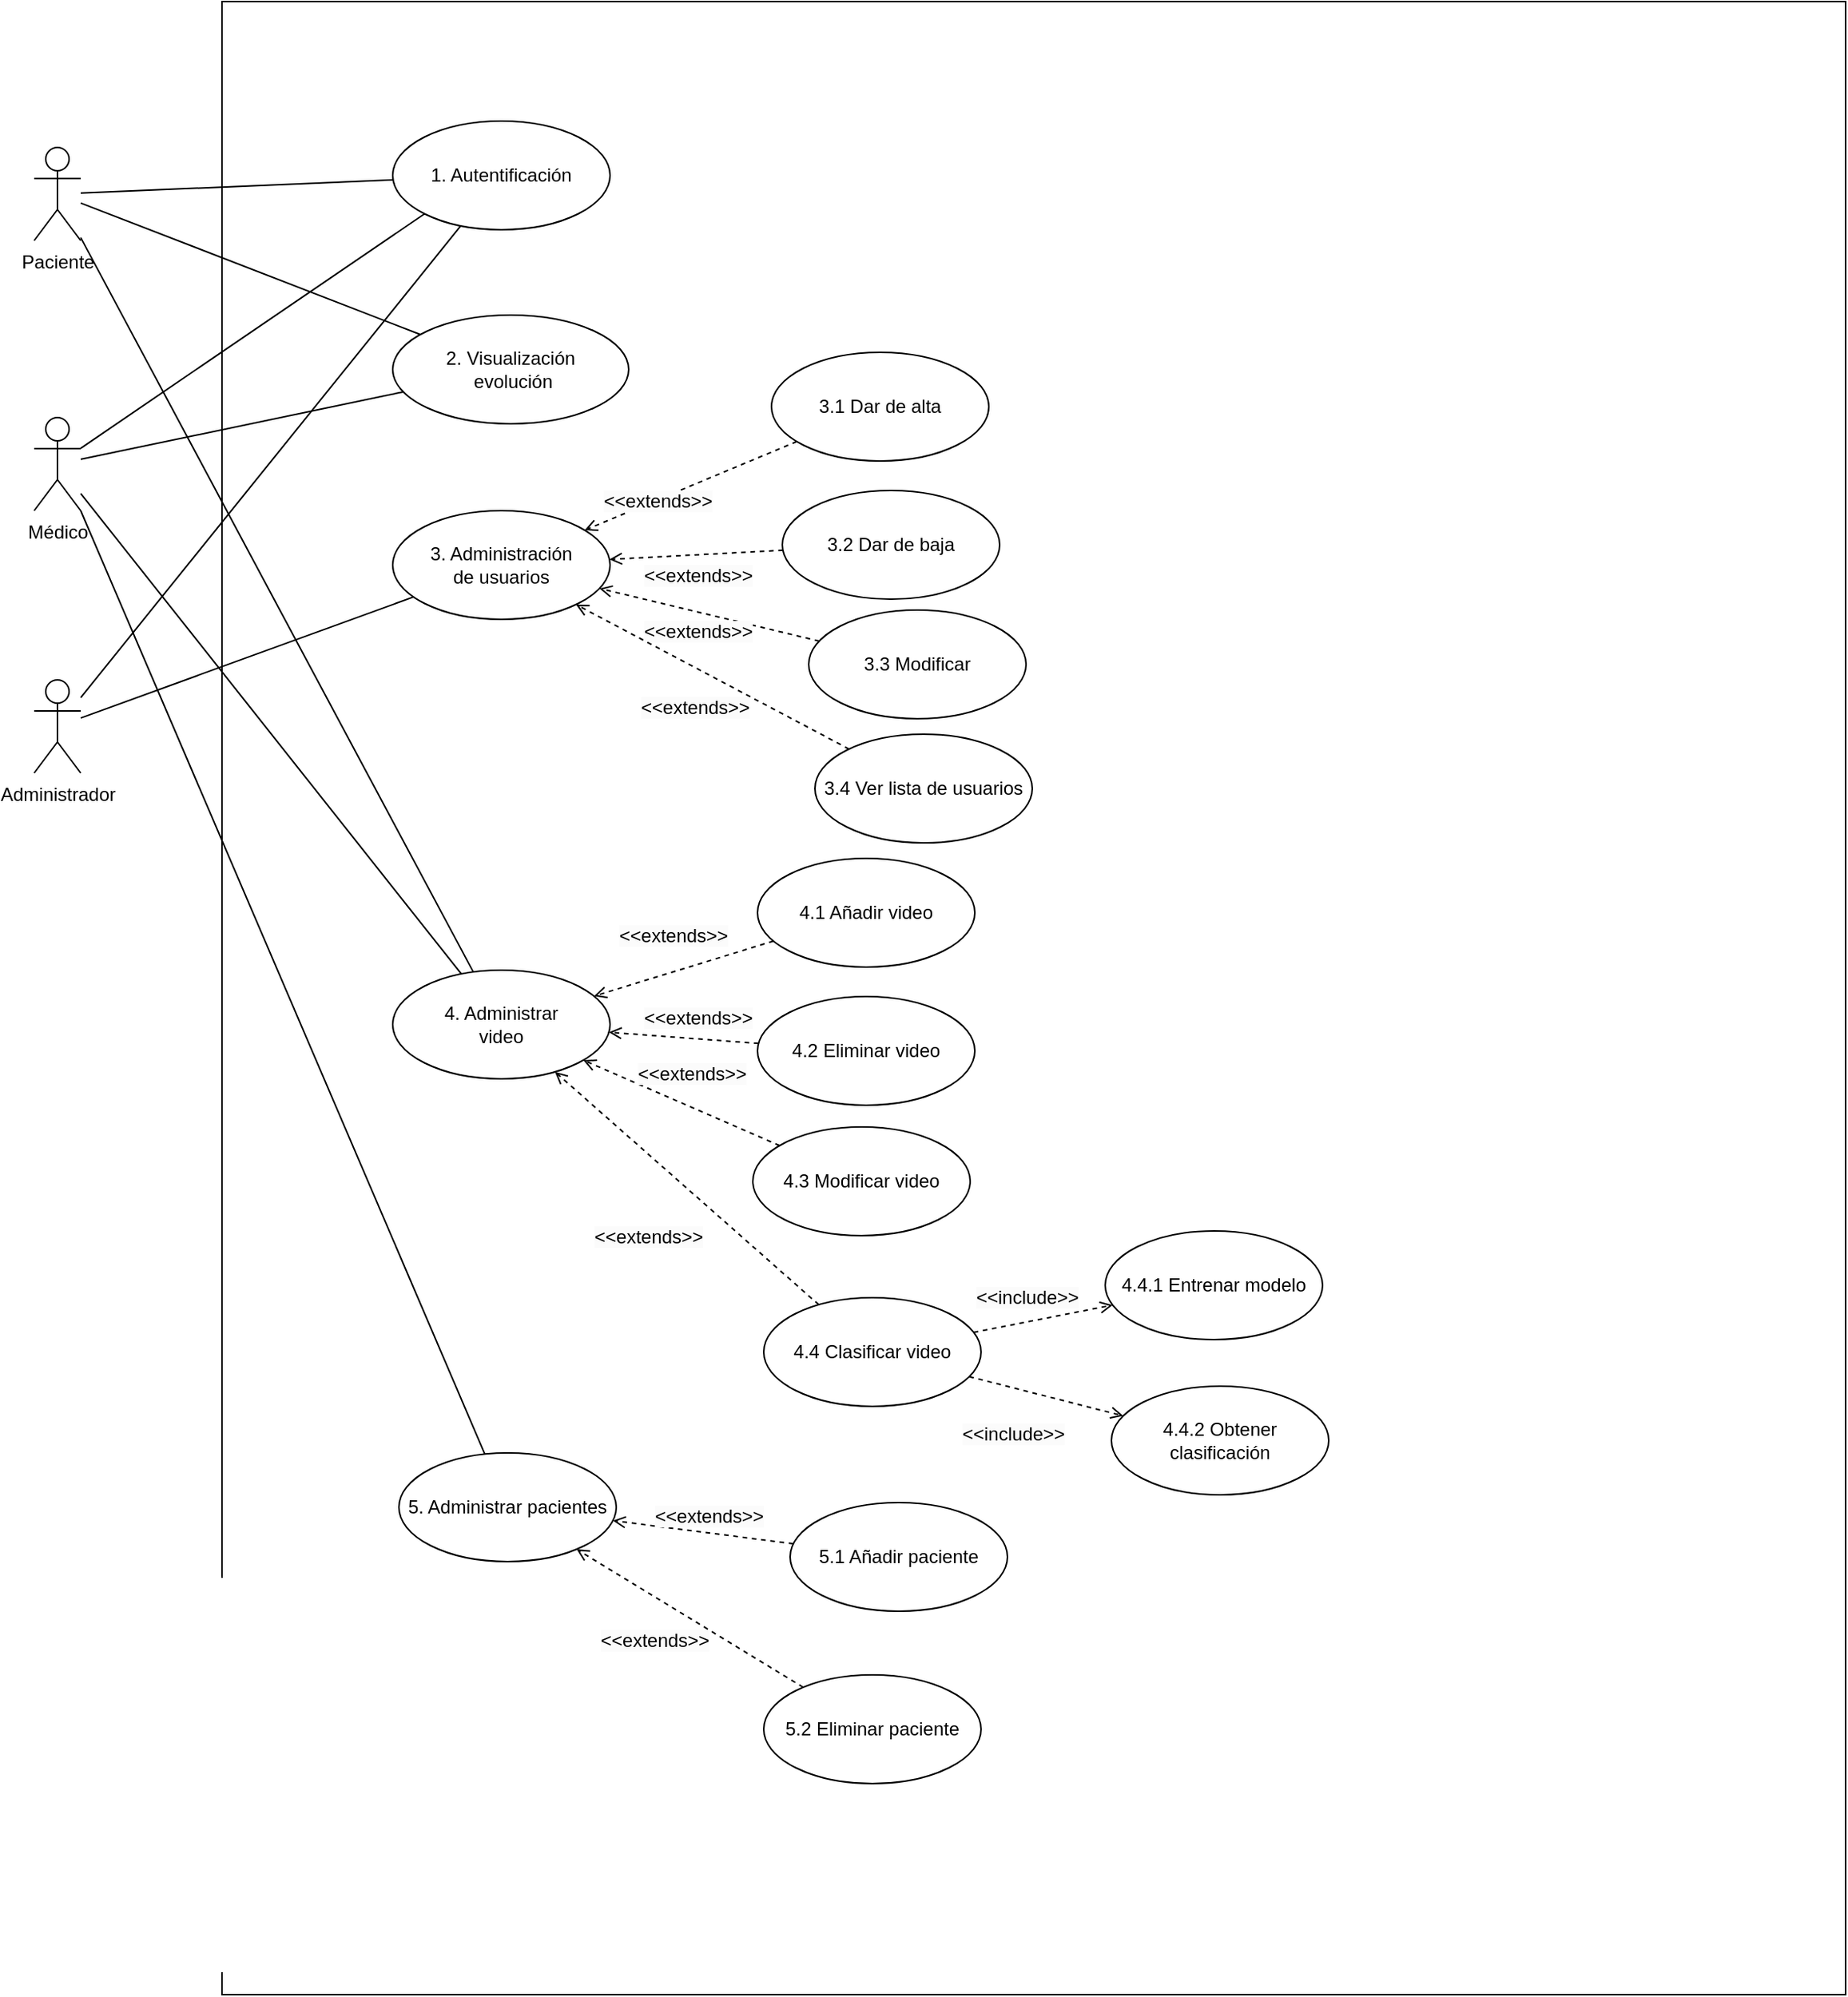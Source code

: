 <mxfile version="22.1.21" type="device" pages="2">
  <diagram name="Página-1" id="3yWqiNdTprwdkEcRoHAZ">
    <mxGraphModel dx="828" dy="1522" grid="0" gridSize="10" guides="1" tooltips="1" connect="1" arrows="1" fold="1" page="1" pageScale="1" pageWidth="827" pageHeight="1169" math="0" shadow="0">
      <root>
        <mxCell id="0" />
        <mxCell id="1" parent="0" />
        <mxCell id="o3dbjzflwRDQtXly97bw-8" value="" style="rounded=0;whiteSpace=wrap;html=1;" parent="1" vertex="1">
          <mxGeometry x="176" y="98" width="1046" height="1284" as="geometry" />
        </mxCell>
        <mxCell id="o3dbjzflwRDQtXly97bw-31" style="rounded=0;orthogonalLoop=1;jettySize=auto;html=1;endArrow=none;endFill=0;" parent="1" source="o3dbjzflwRDQtXly97bw-1" target="o3dbjzflwRDQtXly97bw-22" edge="1">
          <mxGeometry relative="1" as="geometry" />
        </mxCell>
        <mxCell id="o3dbjzflwRDQtXly97bw-44" style="rounded=0;orthogonalLoop=1;jettySize=auto;html=1;endArrow=none;endFill=0;" parent="1" source="o3dbjzflwRDQtXly97bw-1" target="o3dbjzflwRDQtXly97bw-27" edge="1">
          <mxGeometry relative="1" as="geometry" />
        </mxCell>
        <mxCell id="o3dbjzflwRDQtXly97bw-1" value="Paciente" style="shape=umlActor;verticalLabelPosition=bottom;verticalAlign=top;html=1;" parent="1" vertex="1">
          <mxGeometry x="55" y="192" width="30" height="60" as="geometry" />
        </mxCell>
        <mxCell id="o3dbjzflwRDQtXly97bw-19" style="rounded=0;orthogonalLoop=1;jettySize=auto;html=1;endArrow=none;endFill=0;entryX=0;entryY=1;entryDx=0;entryDy=0;" parent="1" source="o3dbjzflwRDQtXly97bw-2" target="o3dbjzflwRDQtXly97bw-12" edge="1">
          <mxGeometry relative="1" as="geometry" />
        </mxCell>
        <mxCell id="o3dbjzflwRDQtXly97bw-29" style="rounded=0;orthogonalLoop=1;jettySize=auto;html=1;endArrow=none;endFill=0;" parent="1" source="o3dbjzflwRDQtXly97bw-2" target="o3dbjzflwRDQtXly97bw-22" edge="1">
          <mxGeometry relative="1" as="geometry" />
        </mxCell>
        <mxCell id="o3dbjzflwRDQtXly97bw-43" style="rounded=0;orthogonalLoop=1;jettySize=auto;html=1;endArrow=none;endFill=0;" parent="1" source="o3dbjzflwRDQtXly97bw-2" target="o3dbjzflwRDQtXly97bw-27" edge="1">
          <mxGeometry relative="1" as="geometry" />
        </mxCell>
        <mxCell id="yI8puZWht6vocxC9g-dl-2" style="rounded=0;orthogonalLoop=1;jettySize=auto;html=1;exitX=1;exitY=1;exitDx=0;exitDy=0;exitPerimeter=0;endArrow=none;endFill=0;" edge="1" parent="1" source="o3dbjzflwRDQtXly97bw-2" target="yI8puZWht6vocxC9g-dl-1">
          <mxGeometry relative="1" as="geometry" />
        </mxCell>
        <mxCell id="o3dbjzflwRDQtXly97bw-2" value="Médico" style="shape=umlActor;verticalLabelPosition=bottom;verticalAlign=top;html=1;" parent="1" vertex="1">
          <mxGeometry x="55" y="366" width="30" height="60" as="geometry" />
        </mxCell>
        <mxCell id="o3dbjzflwRDQtXly97bw-33" style="rounded=0;orthogonalLoop=1;jettySize=auto;html=1;endArrow=none;endFill=0;" parent="1" source="o3dbjzflwRDQtXly97bw-3" target="o3dbjzflwRDQtXly97bw-26" edge="1">
          <mxGeometry relative="1" as="geometry" />
        </mxCell>
        <mxCell id="o3dbjzflwRDQtXly97bw-3" value="Administrador" style="shape=umlActor;verticalLabelPosition=bottom;verticalAlign=top;html=1;" parent="1" vertex="1">
          <mxGeometry x="55" y="535" width="30" height="60" as="geometry" />
        </mxCell>
        <mxCell id="o3dbjzflwRDQtXly97bw-12" value="1. Autentificación" style="ellipse;whiteSpace=wrap;html=1;" parent="1" vertex="1">
          <mxGeometry x="286" y="175" width="140" height="70" as="geometry" />
        </mxCell>
        <mxCell id="o3dbjzflwRDQtXly97bw-17" style="rounded=0;orthogonalLoop=1;jettySize=auto;html=1;endArrow=none;endFill=0;" parent="1" source="o3dbjzflwRDQtXly97bw-3" target="o3dbjzflwRDQtXly97bw-12" edge="1">
          <mxGeometry relative="1" as="geometry" />
        </mxCell>
        <mxCell id="o3dbjzflwRDQtXly97bw-21" style="rounded=0;orthogonalLoop=1;jettySize=auto;html=1;endArrow=none;endFill=0;" parent="1" source="o3dbjzflwRDQtXly97bw-1" target="o3dbjzflwRDQtXly97bw-12" edge="1">
          <mxGeometry relative="1" as="geometry" />
        </mxCell>
        <mxCell id="o3dbjzflwRDQtXly97bw-22" value="2. Visualización&lt;br&gt;&amp;nbsp;evolución" style="ellipse;whiteSpace=wrap;html=1;" parent="1" vertex="1">
          <mxGeometry x="286" y="300" width="152" height="70" as="geometry" />
        </mxCell>
        <mxCell id="o3dbjzflwRDQtXly97bw-26" value="3. Administración&lt;br&gt;de usuarios" style="ellipse;whiteSpace=wrap;html=1;" parent="1" vertex="1">
          <mxGeometry x="286" y="426" width="140" height="70" as="geometry" />
        </mxCell>
        <mxCell id="o3dbjzflwRDQtXly97bw-27" value="4. Administrar &lt;br&gt;video" style="ellipse;whiteSpace=wrap;html=1;" parent="1" vertex="1">
          <mxGeometry x="286" y="722" width="140" height="70" as="geometry" />
        </mxCell>
        <mxCell id="o3dbjzflwRDQtXly97bw-37" style="rounded=0;orthogonalLoop=1;jettySize=auto;html=1;dashed=1;endArrow=open;endFill=0;" parent="1" source="o3dbjzflwRDQtXly97bw-34" target="o3dbjzflwRDQtXly97bw-26" edge="1">
          <mxGeometry relative="1" as="geometry" />
        </mxCell>
        <mxCell id="o3dbjzflwRDQtXly97bw-34" value="3.1 Dar de alta" style="ellipse;whiteSpace=wrap;html=1;" parent="1" vertex="1">
          <mxGeometry x="530" y="324" width="140" height="70" as="geometry" />
        </mxCell>
        <mxCell id="o3dbjzflwRDQtXly97bw-38" style="rounded=0;orthogonalLoop=1;jettySize=auto;html=1;dashed=1;endArrow=open;endFill=0;" parent="1" source="o3dbjzflwRDQtXly97bw-35" target="o3dbjzflwRDQtXly97bw-26" edge="1">
          <mxGeometry relative="1" as="geometry" />
        </mxCell>
        <mxCell id="o3dbjzflwRDQtXly97bw-35" value="3.2 Dar de baja" style="ellipse;whiteSpace=wrap;html=1;" parent="1" vertex="1">
          <mxGeometry x="537" y="413" width="140" height="70" as="geometry" />
        </mxCell>
        <mxCell id="o3dbjzflwRDQtXly97bw-39" style="rounded=0;orthogonalLoop=1;jettySize=auto;html=1;dashed=1;endArrow=open;endFill=0;" parent="1" source="o3dbjzflwRDQtXly97bw-36" target="o3dbjzflwRDQtXly97bw-26" edge="1">
          <mxGeometry relative="1" as="geometry" />
        </mxCell>
        <mxCell id="o3dbjzflwRDQtXly97bw-36" value="3.3 Modificar" style="ellipse;whiteSpace=wrap;html=1;" parent="1" vertex="1">
          <mxGeometry x="554" y="490" width="140" height="70" as="geometry" />
        </mxCell>
        <mxCell id="o3dbjzflwRDQtXly97bw-40" value="&lt;span style=&quot;color: rgb(0, 0, 0); font-family: Helvetica; font-size: 12px; font-style: normal; font-variant-ligatures: normal; font-variant-caps: normal; font-weight: 400; letter-spacing: normal; orphans: 2; text-align: center; text-indent: 0px; text-transform: none; widows: 2; word-spacing: 0px; -webkit-text-stroke-width: 0px; background-color: rgb(251, 251, 251); text-decoration-thickness: initial; text-decoration-style: initial; text-decoration-color: initial; float: none; display: inline !important;&quot;&gt;&amp;lt;&amp;lt;extends&amp;gt;&amp;gt;&lt;/span&gt;" style="text;whiteSpace=wrap;html=1;" parent="1" vertex="1">
          <mxGeometry x="420" y="406" width="98" height="36" as="geometry" />
        </mxCell>
        <mxCell id="o3dbjzflwRDQtXly97bw-41" value="&lt;span style=&quot;color: rgb(0, 0, 0); font-family: Helvetica; font-size: 12px; font-style: normal; font-variant-ligatures: normal; font-variant-caps: normal; font-weight: 400; letter-spacing: normal; orphans: 2; text-align: center; text-indent: 0px; text-transform: none; widows: 2; word-spacing: 0px; -webkit-text-stroke-width: 0px; background-color: rgb(251, 251, 251); text-decoration-thickness: initial; text-decoration-style: initial; text-decoration-color: initial; float: none; display: inline !important;&quot;&gt;&amp;lt;&amp;lt;extends&amp;gt;&amp;gt;&lt;/span&gt;" style="text;whiteSpace=wrap;html=1;" parent="1" vertex="1">
          <mxGeometry x="446" y="454" width="98" height="36" as="geometry" />
        </mxCell>
        <mxCell id="o3dbjzflwRDQtXly97bw-42" value="&lt;span style=&quot;color: rgb(0, 0, 0); font-family: Helvetica; font-size: 12px; font-style: normal; font-variant-ligatures: normal; font-variant-caps: normal; font-weight: 400; letter-spacing: normal; orphans: 2; text-align: center; text-indent: 0px; text-transform: none; widows: 2; word-spacing: 0px; -webkit-text-stroke-width: 0px; background-color: rgb(251, 251, 251); text-decoration-thickness: initial; text-decoration-style: initial; text-decoration-color: initial; float: none; display: inline !important;&quot;&gt;&amp;lt;&amp;lt;extends&amp;gt;&amp;gt;&lt;/span&gt;" style="text;whiteSpace=wrap;html=1;" parent="1" vertex="1">
          <mxGeometry x="446" y="490" width="98" height="36" as="geometry" />
        </mxCell>
        <mxCell id="o3dbjzflwRDQtXly97bw-49" style="rounded=0;orthogonalLoop=1;jettySize=auto;html=1;dashed=1;endArrow=open;endFill=0;" parent="1" source="o3dbjzflwRDQtXly97bw-45" target="o3dbjzflwRDQtXly97bw-27" edge="1">
          <mxGeometry relative="1" as="geometry" />
        </mxCell>
        <mxCell id="o3dbjzflwRDQtXly97bw-45" value="4.1 Añadir video" style="ellipse;whiteSpace=wrap;html=1;" parent="1" vertex="1">
          <mxGeometry x="521" y="650" width="140" height="70" as="geometry" />
        </mxCell>
        <mxCell id="o3dbjzflwRDQtXly97bw-50" style="rounded=0;orthogonalLoop=1;jettySize=auto;html=1;dashed=1;endArrow=open;endFill=0;" parent="1" source="o3dbjzflwRDQtXly97bw-46" target="o3dbjzflwRDQtXly97bw-27" edge="1">
          <mxGeometry relative="1" as="geometry" />
        </mxCell>
        <mxCell id="o3dbjzflwRDQtXly97bw-46" value="4.2 Eliminar video" style="ellipse;whiteSpace=wrap;html=1;" parent="1" vertex="1">
          <mxGeometry x="521" y="739" width="140" height="70" as="geometry" />
        </mxCell>
        <mxCell id="o3dbjzflwRDQtXly97bw-51" style="rounded=0;orthogonalLoop=1;jettySize=auto;html=1;dashed=1;endArrow=open;endFill=0;" parent="1" source="o3dbjzflwRDQtXly97bw-47" target="o3dbjzflwRDQtXly97bw-27" edge="1">
          <mxGeometry relative="1" as="geometry" />
        </mxCell>
        <mxCell id="o3dbjzflwRDQtXly97bw-47" value="4.3 Modificar video" style="ellipse;whiteSpace=wrap;html=1;" parent="1" vertex="1">
          <mxGeometry x="518" y="823" width="140" height="70" as="geometry" />
        </mxCell>
        <mxCell id="o3dbjzflwRDQtXly97bw-52" style="rounded=0;orthogonalLoop=1;jettySize=auto;html=1;dashed=1;endArrow=open;endFill=0;" parent="1" source="o3dbjzflwRDQtXly97bw-48" target="o3dbjzflwRDQtXly97bw-27" edge="1">
          <mxGeometry relative="1" as="geometry" />
        </mxCell>
        <mxCell id="o3dbjzflwRDQtXly97bw-62" style="rounded=0;orthogonalLoop=1;jettySize=auto;html=1;dashed=1;endArrow=open;endFill=0;" parent="1" source="o3dbjzflwRDQtXly97bw-48" target="o3dbjzflwRDQtXly97bw-57" edge="1">
          <mxGeometry relative="1" as="geometry" />
        </mxCell>
        <mxCell id="o3dbjzflwRDQtXly97bw-63" style="rounded=0;orthogonalLoop=1;jettySize=auto;html=1;dashed=1;endArrow=open;endFill=0;" parent="1" source="o3dbjzflwRDQtXly97bw-48" target="o3dbjzflwRDQtXly97bw-61" edge="1">
          <mxGeometry relative="1" as="geometry" />
        </mxCell>
        <mxCell id="o3dbjzflwRDQtXly97bw-48" value="4.4 Clasificar video" style="ellipse;whiteSpace=wrap;html=1;" parent="1" vertex="1">
          <mxGeometry x="525" y="933" width="140" height="70" as="geometry" />
        </mxCell>
        <mxCell id="o3dbjzflwRDQtXly97bw-53" value="&lt;span style=&quot;color: rgb(0, 0, 0); font-family: Helvetica; font-size: 12px; font-style: normal; font-variant-ligatures: normal; font-variant-caps: normal; font-weight: 400; letter-spacing: normal; orphans: 2; text-align: center; text-indent: 0px; text-transform: none; widows: 2; word-spacing: 0px; -webkit-text-stroke-width: 0px; background-color: rgb(251, 251, 251); text-decoration-thickness: initial; text-decoration-style: initial; text-decoration-color: initial; float: none; display: inline !important;&quot;&gt;&amp;lt;&amp;lt;extends&amp;gt;&amp;gt;&lt;/span&gt;" style="text;whiteSpace=wrap;html=1;" parent="1" vertex="1">
          <mxGeometry x="430" y="686" width="98" height="36" as="geometry" />
        </mxCell>
        <mxCell id="o3dbjzflwRDQtXly97bw-54" value="&lt;span style=&quot;color: rgb(0, 0, 0); font-family: Helvetica; font-size: 12px; font-style: normal; font-variant-ligatures: normal; font-variant-caps: normal; font-weight: 400; letter-spacing: normal; orphans: 2; text-align: center; text-indent: 0px; text-transform: none; widows: 2; word-spacing: 0px; -webkit-text-stroke-width: 0px; background-color: rgb(251, 251, 251); text-decoration-thickness: initial; text-decoration-style: initial; text-decoration-color: initial; float: none; display: inline !important;&quot;&gt;&amp;lt;&amp;lt;extends&amp;gt;&amp;gt;&lt;/span&gt;" style="text;whiteSpace=wrap;html=1;" parent="1" vertex="1">
          <mxGeometry x="446" y="739" width="98" height="36" as="geometry" />
        </mxCell>
        <mxCell id="o3dbjzflwRDQtXly97bw-55" value="&lt;span style=&quot;color: rgb(0, 0, 0); font-family: Helvetica; font-size: 12px; font-style: normal; font-variant-ligatures: normal; font-variant-caps: normal; font-weight: 400; letter-spacing: normal; orphans: 2; text-align: center; text-indent: 0px; text-transform: none; widows: 2; word-spacing: 0px; -webkit-text-stroke-width: 0px; background-color: rgb(251, 251, 251); text-decoration-thickness: initial; text-decoration-style: initial; text-decoration-color: initial; float: none; display: inline !important;&quot;&gt;&amp;lt;&amp;lt;extends&amp;gt;&amp;gt;&lt;/span&gt;" style="text;whiteSpace=wrap;html=1;" parent="1" vertex="1">
          <mxGeometry x="442" y="775" width="98" height="36" as="geometry" />
        </mxCell>
        <mxCell id="o3dbjzflwRDQtXly97bw-56" value="&lt;span style=&quot;color: rgb(0, 0, 0); font-family: Helvetica; font-size: 12px; font-style: normal; font-variant-ligatures: normal; font-variant-caps: normal; font-weight: 400; letter-spacing: normal; orphans: 2; text-align: center; text-indent: 0px; text-transform: none; widows: 2; word-spacing: 0px; -webkit-text-stroke-width: 0px; background-color: rgb(251, 251, 251); text-decoration-thickness: initial; text-decoration-style: initial; text-decoration-color: initial; float: none; display: inline !important;&quot;&gt;&amp;lt;&amp;lt;extends&amp;gt;&amp;gt;&lt;/span&gt;" style="text;whiteSpace=wrap;html=1;" parent="1" vertex="1">
          <mxGeometry x="414" y="880" width="98" height="36" as="geometry" />
        </mxCell>
        <mxCell id="o3dbjzflwRDQtXly97bw-57" value="4.4.1 Entrenar modelo" style="ellipse;whiteSpace=wrap;html=1;" parent="1" vertex="1">
          <mxGeometry x="745" y="890" width="140" height="70" as="geometry" />
        </mxCell>
        <mxCell id="o3dbjzflwRDQtXly97bw-58" value="3.4 Ver lista de usuarios" style="ellipse;whiteSpace=wrap;html=1;" parent="1" vertex="1">
          <mxGeometry x="558" y="570" width="140" height="70" as="geometry" />
        </mxCell>
        <mxCell id="o3dbjzflwRDQtXly97bw-59" value="&lt;span style=&quot;color: rgb(0, 0, 0); font-family: Helvetica; font-size: 12px; font-style: normal; font-variant-ligatures: normal; font-variant-caps: normal; font-weight: 400; letter-spacing: normal; orphans: 2; text-align: center; text-indent: 0px; text-transform: none; widows: 2; word-spacing: 0px; -webkit-text-stroke-width: 0px; background-color: rgb(251, 251, 251); text-decoration-thickness: initial; text-decoration-style: initial; text-decoration-color: initial; float: none; display: inline !important;&quot;&gt;&amp;lt;&amp;lt;extends&amp;gt;&amp;gt;&lt;/span&gt;" style="text;whiteSpace=wrap;html=1;" parent="1" vertex="1">
          <mxGeometry x="444" y="539" width="98" height="36" as="geometry" />
        </mxCell>
        <mxCell id="o3dbjzflwRDQtXly97bw-60" style="rounded=0;orthogonalLoop=1;jettySize=auto;html=1;dashed=1;endArrow=open;endFill=0;" parent="1" source="o3dbjzflwRDQtXly97bw-58" target="o3dbjzflwRDQtXly97bw-26" edge="1">
          <mxGeometry relative="1" as="geometry">
            <mxPoint x="541" y="713" as="sourcePoint" />
            <mxPoint x="426" y="749" as="targetPoint" />
          </mxGeometry>
        </mxCell>
        <mxCell id="o3dbjzflwRDQtXly97bw-61" value="4.4.2 Obtener clasificación" style="ellipse;whiteSpace=wrap;html=1;" parent="1" vertex="1">
          <mxGeometry x="749" y="990" width="140" height="70" as="geometry" />
        </mxCell>
        <mxCell id="o3dbjzflwRDQtXly97bw-64" value="&lt;span style=&quot;color: rgb(0, 0, 0); font-family: Helvetica; font-size: 12px; font-style: normal; font-variant-ligatures: normal; font-variant-caps: normal; font-weight: 400; letter-spacing: normal; orphans: 2; text-align: center; text-indent: 0px; text-transform: none; widows: 2; word-spacing: 0px; -webkit-text-stroke-width: 0px; background-color: rgb(251, 251, 251); text-decoration-thickness: initial; text-decoration-style: initial; text-decoration-color: initial; float: none; display: inline !important;&quot;&gt;&amp;lt;&amp;lt;include&amp;gt;&amp;gt;&lt;/span&gt;" style="text;whiteSpace=wrap;html=1;" parent="1" vertex="1">
          <mxGeometry x="660" y="919" width="17" height="8" as="geometry" />
        </mxCell>
        <mxCell id="o3dbjzflwRDQtXly97bw-65" value="&lt;span style=&quot;color: rgb(0, 0, 0); font-family: Helvetica; font-size: 12px; font-style: normal; font-variant-ligatures: normal; font-variant-caps: normal; font-weight: 400; letter-spacing: normal; orphans: 2; text-align: center; text-indent: 0px; text-transform: none; widows: 2; word-spacing: 0px; -webkit-text-stroke-width: 0px; background-color: rgb(251, 251, 251); text-decoration-thickness: initial; text-decoration-style: initial; text-decoration-color: initial; float: none; display: inline !important;&quot;&gt;&amp;lt;&amp;lt;include&amp;gt;&amp;gt;&lt;/span&gt;" style="text;whiteSpace=wrap;html=1;" parent="1" vertex="1">
          <mxGeometry x="651" y="1007" width="94" height="36" as="geometry" />
        </mxCell>
        <mxCell id="yI8puZWht6vocxC9g-dl-1" value="5. Administrar pacientes" style="ellipse;whiteSpace=wrap;html=1;" vertex="1" parent="1">
          <mxGeometry x="290" y="1033" width="140" height="70" as="geometry" />
        </mxCell>
        <mxCell id="yI8puZWht6vocxC9g-dl-6" value="5.1 Añadir paciente" style="ellipse;whiteSpace=wrap;html=1;" vertex="1" parent="1">
          <mxGeometry x="542" y="1065" width="140" height="70" as="geometry" />
        </mxCell>
        <mxCell id="yI8puZWht6vocxC9g-dl-9" style="rounded=0;orthogonalLoop=1;jettySize=auto;html=1;dashed=1;endArrow=open;endFill=0;" edge="1" parent="1" source="yI8puZWht6vocxC9g-dl-6" target="yI8puZWht6vocxC9g-dl-1">
          <mxGeometry relative="1" as="geometry">
            <mxPoint x="554" y="1007" as="sourcePoint" />
            <mxPoint x="418" y="1065" as="targetPoint" />
          </mxGeometry>
        </mxCell>
        <mxCell id="yI8puZWht6vocxC9g-dl-10" value="&lt;span style=&quot;color: rgb(0, 0, 0); font-family: Helvetica; font-size: 12px; font-style: normal; font-variant-ligatures: normal; font-variant-caps: normal; font-weight: 400; letter-spacing: normal; orphans: 2; text-align: center; text-indent: 0px; text-transform: none; widows: 2; word-spacing: 0px; -webkit-text-stroke-width: 0px; background-color: rgb(251, 251, 251); text-decoration-thickness: initial; text-decoration-style: initial; text-decoration-color: initial; float: none; display: inline !important;&quot;&gt;&amp;lt;&amp;lt;extends&amp;gt;&amp;gt;&lt;/span&gt;" style="text;whiteSpace=wrap;html=1;" vertex="1" parent="1">
          <mxGeometry x="453" y="1060" width="98" height="36" as="geometry" />
        </mxCell>
        <mxCell id="yI8puZWht6vocxC9g-dl-11" value="5.2 Eliminar paciente" style="ellipse;whiteSpace=wrap;html=1;" vertex="1" parent="1">
          <mxGeometry x="525" y="1176" width="140" height="70" as="geometry" />
        </mxCell>
        <mxCell id="yI8puZWht6vocxC9g-dl-12" style="rounded=0;orthogonalLoop=1;jettySize=auto;html=1;dashed=1;endArrow=open;endFill=0;" edge="1" parent="1" source="yI8puZWht6vocxC9g-dl-11" target="yI8puZWht6vocxC9g-dl-1">
          <mxGeometry relative="1" as="geometry">
            <mxPoint x="478" y="1188" as="sourcePoint" />
            <mxPoint x="362" y="1173" as="targetPoint" />
          </mxGeometry>
        </mxCell>
        <mxCell id="yI8puZWht6vocxC9g-dl-13" value="&lt;span style=&quot;color: rgb(0, 0, 0); font-family: Helvetica; font-size: 12px; font-style: normal; font-variant-ligatures: normal; font-variant-caps: normal; font-weight: 400; letter-spacing: normal; orphans: 2; text-align: center; text-indent: 0px; text-transform: none; widows: 2; word-spacing: 0px; -webkit-text-stroke-width: 0px; background-color: rgb(251, 251, 251); text-decoration-thickness: initial; text-decoration-style: initial; text-decoration-color: initial; float: none; display: inline !important;&quot;&gt;&amp;lt;&amp;lt;extends&amp;gt;&amp;gt;&lt;/span&gt;" style="text;whiteSpace=wrap;html=1;" vertex="1" parent="1">
          <mxGeometry x="418" y="1140" width="98" height="36" as="geometry" />
        </mxCell>
      </root>
    </mxGraphModel>
  </diagram>
  <diagram id="3czeJJjxs-LT-41OWTOP" name="Página-2">
    <mxGraphModel dx="1418" dy="1087" grid="0" gridSize="10" guides="1" tooltips="1" connect="1" arrows="1" fold="1" page="1" pageScale="1" pageWidth="827" pageHeight="1169" math="0" shadow="0">
      <root>
        <mxCell id="0" />
        <mxCell id="1" parent="0" />
        <mxCell id="8sUpZ6WILOaMBzxtZopR-1" value="Video" style="whiteSpace=wrap;html=1;align=center;" parent="1" vertex="1">
          <mxGeometry x="154" y="349" width="100" height="40" as="geometry" />
        </mxCell>
        <mxCell id="8sUpZ6WILOaMBzxtZopR-2" value="Médico" style="whiteSpace=wrap;html=1;align=center;" parent="1" vertex="1">
          <mxGeometry x="592" y="79" width="100" height="40" as="geometry" />
        </mxCell>
        <mxCell id="8sUpZ6WILOaMBzxtZopR-21" style="edgeStyle=none;shape=connector;rounded=0;orthogonalLoop=1;jettySize=auto;html=1;entryX=1;entryY=0.5;entryDx=0;entryDy=0;labelBackgroundColor=default;strokeColor=default;align=center;verticalAlign=middle;fontFamily=Helvetica;fontSize=11;fontColor=default;endArrow=none;endFill=0;" parent="1" source="8sUpZ6WILOaMBzxtZopR-3" target="8sUpZ6WILOaMBzxtZopR-6" edge="1">
          <mxGeometry relative="1" as="geometry" />
        </mxCell>
        <mxCell id="8sUpZ6WILOaMBzxtZopR-23" style="edgeStyle=none;shape=connector;rounded=0;orthogonalLoop=1;jettySize=auto;html=1;labelBackgroundColor=default;strokeColor=default;align=center;verticalAlign=middle;fontFamily=Helvetica;fontSize=11;fontColor=default;endArrow=none;endFill=0;" parent="1" source="8sUpZ6WILOaMBzxtZopR-3" target="8sUpZ6WILOaMBzxtZopR-7" edge="1">
          <mxGeometry relative="1" as="geometry" />
        </mxCell>
        <mxCell id="8sUpZ6WILOaMBzxtZopR-3" value="Paciente" style="whiteSpace=wrap;html=1;align=center;" parent="1" vertex="1">
          <mxGeometry x="592" y="349" width="100" height="40" as="geometry" />
        </mxCell>
        <mxCell id="8sUpZ6WILOaMBzxtZopR-22" style="edgeStyle=none;shape=connector;rounded=0;orthogonalLoop=1;jettySize=auto;html=1;entryX=1;entryY=0.5;entryDx=0;entryDy=0;labelBackgroundColor=default;strokeColor=default;align=center;verticalAlign=middle;fontFamily=Helvetica;fontSize=11;fontColor=default;endArrow=none;endFill=0;" parent="1" source="8sUpZ6WILOaMBzxtZopR-6" target="8sUpZ6WILOaMBzxtZopR-1" edge="1">
          <mxGeometry relative="1" as="geometry" />
        </mxCell>
        <mxCell id="8sUpZ6WILOaMBzxtZopR-6" value="Pertenece" style="shape=rhombus;perimeter=rhombusPerimeter;whiteSpace=wrap;html=1;align=center;" parent="1" vertex="1">
          <mxGeometry x="361" y="342" width="120" height="60" as="geometry" />
        </mxCell>
        <mxCell id="8sUpZ6WILOaMBzxtZopR-24" style="edgeStyle=none;shape=connector;rounded=0;orthogonalLoop=1;jettySize=auto;html=1;labelBackgroundColor=default;strokeColor=default;align=center;verticalAlign=middle;fontFamily=Helvetica;fontSize=11;fontColor=default;endArrow=none;endFill=0;" parent="1" source="8sUpZ6WILOaMBzxtZopR-7" target="8sUpZ6WILOaMBzxtZopR-2" edge="1">
          <mxGeometry relative="1" as="geometry" />
        </mxCell>
        <mxCell id="8sUpZ6WILOaMBzxtZopR-7" value="Monitoriza" style="shape=rhombus;perimeter=rhombusPerimeter;whiteSpace=wrap;html=1;align=center;" parent="1" vertex="1">
          <mxGeometry x="582" y="208" width="120" height="60" as="geometry" />
        </mxCell>
        <mxCell id="8sUpZ6WILOaMBzxtZopR-43" style="edgeStyle=none;shape=connector;rounded=0;orthogonalLoop=1;jettySize=auto;html=1;labelBackgroundColor=default;strokeColor=default;align=center;verticalAlign=middle;fontFamily=Helvetica;fontSize=11;fontColor=default;endArrow=none;endFill=0;" parent="1" source="8sUpZ6WILOaMBzxtZopR-8" target="8sUpZ6WILOaMBzxtZopR-1" edge="1">
          <mxGeometry relative="1" as="geometry" />
        </mxCell>
        <mxCell id="8sUpZ6WILOaMBzxtZopR-8" value="Id" style="ellipse;whiteSpace=wrap;html=1;align=center;fontStyle=4;" parent="1" vertex="1">
          <mxGeometry x="69" y="442" width="100" height="40" as="geometry" />
        </mxCell>
        <mxCell id="8sUpZ6WILOaMBzxtZopR-29" style="edgeStyle=none;shape=connector;rounded=0;orthogonalLoop=1;jettySize=auto;html=1;labelBackgroundColor=default;strokeColor=default;align=center;verticalAlign=middle;fontFamily=Helvetica;fontSize=11;fontColor=default;endArrow=none;endFill=0;" parent="1" source="8sUpZ6WILOaMBzxtZopR-9" target="8sUpZ6WILOaMBzxtZopR-3" edge="1">
          <mxGeometry relative="1" as="geometry" />
        </mxCell>
        <mxCell id="8sUpZ6WILOaMBzxtZopR-9" value="Id" style="ellipse;whiteSpace=wrap;html=1;align=center;fontStyle=4;" parent="1" vertex="1">
          <mxGeometry x="536" y="472" width="100" height="40" as="geometry" />
        </mxCell>
        <mxCell id="8sUpZ6WILOaMBzxtZopR-11" style="rounded=0;orthogonalLoop=1;jettySize=auto;html=1;endArrow=none;endFill=0;" parent="1" source="8sUpZ6WILOaMBzxtZopR-10" target="8sUpZ6WILOaMBzxtZopR-2" edge="1">
          <mxGeometry relative="1" as="geometry" />
        </mxCell>
        <mxCell id="8sUpZ6WILOaMBzxtZopR-10" value="Id" style="ellipse;whiteSpace=wrap;html=1;align=center;fontStyle=4;" parent="1" vertex="1">
          <mxGeometry x="420" y="47" width="100" height="40" as="geometry" />
        </mxCell>
        <mxCell id="8sUpZ6WILOaMBzxtZopR-18" style="edgeStyle=none;shape=connector;rounded=0;orthogonalLoop=1;jettySize=auto;html=1;labelBackgroundColor=default;strokeColor=default;align=center;verticalAlign=middle;fontFamily=Helvetica;fontSize=11;fontColor=default;endArrow=none;endFill=0;" parent="1" source="8sUpZ6WILOaMBzxtZopR-14" target="8sUpZ6WILOaMBzxtZopR-2" edge="1">
          <mxGeometry relative="1" as="geometry" />
        </mxCell>
        <mxCell id="8sUpZ6WILOaMBzxtZopR-14" value="Nombre" style="ellipse;whiteSpace=wrap;html=1;align=center;fontFamily=Helvetica;fontSize=11;fontColor=default;" parent="1" vertex="1">
          <mxGeometry x="562" y="7" width="100" height="40" as="geometry" />
        </mxCell>
        <mxCell id="8sUpZ6WILOaMBzxtZopR-19" style="edgeStyle=none;shape=connector;rounded=0;orthogonalLoop=1;jettySize=auto;html=1;labelBackgroundColor=default;strokeColor=default;align=center;verticalAlign=middle;fontFamily=Helvetica;fontSize=11;fontColor=default;endArrow=none;endFill=0;" parent="1" source="8sUpZ6WILOaMBzxtZopR-15" target="8sUpZ6WILOaMBzxtZopR-2" edge="1">
          <mxGeometry relative="1" as="geometry" />
        </mxCell>
        <mxCell id="8sUpZ6WILOaMBzxtZopR-15" value="Apellido1" style="ellipse;whiteSpace=wrap;html=1;align=center;fontFamily=Helvetica;fontSize=11;fontColor=default;" parent="1" vertex="1">
          <mxGeometry x="686" y="19" width="100" height="40" as="geometry" />
        </mxCell>
        <mxCell id="8sUpZ6WILOaMBzxtZopR-20" style="edgeStyle=none;shape=connector;rounded=0;orthogonalLoop=1;jettySize=auto;html=1;labelBackgroundColor=default;strokeColor=default;align=center;verticalAlign=middle;fontFamily=Helvetica;fontSize=11;fontColor=default;endArrow=none;endFill=0;" parent="1" source="8sUpZ6WILOaMBzxtZopR-16" target="8sUpZ6WILOaMBzxtZopR-2" edge="1">
          <mxGeometry relative="1" as="geometry" />
        </mxCell>
        <mxCell id="8sUpZ6WILOaMBzxtZopR-16" value="Apellido2" style="ellipse;whiteSpace=wrap;html=1;align=center;fontFamily=Helvetica;fontSize=11;fontColor=default;" parent="1" vertex="1">
          <mxGeometry x="771" y="69" width="100" height="40" as="geometry" />
        </mxCell>
        <mxCell id="8sUpZ6WILOaMBzxtZopR-25" value="1" style="text;html=1;align=center;verticalAlign=middle;resizable=0;points=[];autosize=1;strokeColor=none;fillColor=none;fontSize=11;fontFamily=Helvetica;fontColor=default;" parent="1" vertex="1">
          <mxGeometry x="645" y="126" width="24" height="25" as="geometry" />
        </mxCell>
        <mxCell id="8sUpZ6WILOaMBzxtZopR-26" value="n" style="text;html=1;align=center;verticalAlign=middle;resizable=0;points=[];autosize=1;strokeColor=none;fillColor=none;fontSize=11;fontFamily=Helvetica;fontColor=default;" parent="1" vertex="1">
          <mxGeometry x="645" y="312" width="24" height="25" as="geometry" />
        </mxCell>
        <mxCell id="8sUpZ6WILOaMBzxtZopR-27" value="n" style="text;html=1;align=center;verticalAlign=middle;resizable=0;points=[];autosize=1;strokeColor=none;fillColor=none;fontSize=11;fontFamily=Helvetica;fontColor=default;" parent="1" vertex="1">
          <mxGeometry x="269" y="347" width="24" height="25" as="geometry" />
        </mxCell>
        <mxCell id="8sUpZ6WILOaMBzxtZopR-28" value="1" style="text;html=1;align=center;verticalAlign=middle;resizable=0;points=[];autosize=1;strokeColor=none;fillColor=none;fontSize=11;fontFamily=Helvetica;fontColor=default;" parent="1" vertex="1">
          <mxGeometry x="553" y="342" width="24" height="25" as="geometry" />
        </mxCell>
        <mxCell id="8sUpZ6WILOaMBzxtZopR-40" style="edgeStyle=none;shape=connector;rounded=0;orthogonalLoop=1;jettySize=auto;html=1;labelBackgroundColor=default;strokeColor=default;align=center;verticalAlign=middle;fontFamily=Helvetica;fontSize=11;fontColor=default;endArrow=none;endFill=0;" parent="1" source="8sUpZ6WILOaMBzxtZopR-30" target="8sUpZ6WILOaMBzxtZopR-3" edge="1">
          <mxGeometry relative="1" as="geometry" />
        </mxCell>
        <mxCell id="8sUpZ6WILOaMBzxtZopR-30" value="Nombre" style="ellipse;whiteSpace=wrap;html=1;align=center;fontFamily=Helvetica;fontSize=11;fontColor=default;" parent="1" vertex="1">
          <mxGeometry x="664" y="470" width="100" height="40" as="geometry" />
        </mxCell>
        <mxCell id="8sUpZ6WILOaMBzxtZopR-39" style="edgeStyle=none;shape=connector;rounded=0;orthogonalLoop=1;jettySize=auto;html=1;labelBackgroundColor=default;strokeColor=default;align=center;verticalAlign=middle;fontFamily=Helvetica;fontSize=11;fontColor=default;endArrow=none;endFill=0;" parent="1" source="8sUpZ6WILOaMBzxtZopR-31" target="8sUpZ6WILOaMBzxtZopR-3" edge="1">
          <mxGeometry relative="1" as="geometry" />
        </mxCell>
        <mxCell id="8sUpZ6WILOaMBzxtZopR-31" value="Apellido1" style="ellipse;whiteSpace=wrap;html=1;align=center;fontFamily=Helvetica;fontSize=11;fontColor=default;" parent="1" vertex="1">
          <mxGeometry x="771" y="419" width="100" height="40" as="geometry" />
        </mxCell>
        <mxCell id="8sUpZ6WILOaMBzxtZopR-38" style="edgeStyle=none;shape=connector;rounded=0;orthogonalLoop=1;jettySize=auto;html=1;labelBackgroundColor=default;strokeColor=default;align=center;verticalAlign=middle;fontFamily=Helvetica;fontSize=11;fontColor=default;endArrow=none;endFill=0;" parent="1" source="8sUpZ6WILOaMBzxtZopR-32" target="8sUpZ6WILOaMBzxtZopR-3" edge="1">
          <mxGeometry relative="1" as="geometry" />
        </mxCell>
        <mxCell id="8sUpZ6WILOaMBzxtZopR-32" value="Apellido2" style="ellipse;whiteSpace=wrap;html=1;align=center;fontFamily=Helvetica;fontSize=11;fontColor=default;" parent="1" vertex="1">
          <mxGeometry x="803" y="355" width="100" height="40" as="geometry" />
        </mxCell>
        <mxCell id="8sUpZ6WILOaMBzxtZopR-37" style="edgeStyle=none;shape=connector;rounded=0;orthogonalLoop=1;jettySize=auto;html=1;labelBackgroundColor=default;strokeColor=default;align=center;verticalAlign=middle;fontFamily=Helvetica;fontSize=11;fontColor=default;endArrow=none;endFill=0;" parent="1" source="8sUpZ6WILOaMBzxtZopR-36" target="8sUpZ6WILOaMBzxtZopR-3" edge="1">
          <mxGeometry relative="1" as="geometry" />
        </mxCell>
        <mxCell id="8sUpZ6WILOaMBzxtZopR-36" value="Sexo" style="ellipse;whiteSpace=wrap;html=1;align=center;fontFamily=Helvetica;fontSize=11;fontColor=default;" parent="1" vertex="1">
          <mxGeometry x="808" y="309" width="100" height="40" as="geometry" />
        </mxCell>
        <mxCell id="8sUpZ6WILOaMBzxtZopR-42" style="edgeStyle=none;shape=connector;rounded=0;orthogonalLoop=1;jettySize=auto;html=1;labelBackgroundColor=default;strokeColor=default;align=center;verticalAlign=middle;fontFamily=Helvetica;fontSize=11;fontColor=default;endArrow=none;endFill=0;" parent="1" source="8sUpZ6WILOaMBzxtZopR-41" target="8sUpZ6WILOaMBzxtZopR-3" edge="1">
          <mxGeometry relative="1" as="geometry" />
        </mxCell>
        <mxCell id="8sUpZ6WILOaMBzxtZopR-41" value="Edad" style="ellipse;whiteSpace=wrap;html=1;align=center;fontFamily=Helvetica;fontSize=11;fontColor=default;" parent="1" vertex="1">
          <mxGeometry x="814" y="259" width="100" height="40" as="geometry" />
        </mxCell>
        <mxCell id="8sUpZ6WILOaMBzxtZopR-51" style="edgeStyle=none;shape=connector;rounded=0;orthogonalLoop=1;jettySize=auto;html=1;entryX=0;entryY=0.75;entryDx=0;entryDy=0;labelBackgroundColor=default;strokeColor=default;align=center;verticalAlign=middle;fontFamily=Helvetica;fontSize=11;fontColor=default;endArrow=none;endFill=0;" parent="1" source="8sUpZ6WILOaMBzxtZopR-45" target="8sUpZ6WILOaMBzxtZopR-1" edge="1">
          <mxGeometry relative="1" as="geometry" />
        </mxCell>
        <mxCell id="8sUpZ6WILOaMBzxtZopR-45" value="Predicción" style="ellipse;whiteSpace=wrap;html=1;align=center;fontFamily=Helvetica;fontSize=11;fontColor=default;" parent="1" vertex="1">
          <mxGeometry x="4" y="386" width="100" height="40" as="geometry" />
        </mxCell>
        <mxCell id="8sUpZ6WILOaMBzxtZopR-50" style="edgeStyle=none;shape=connector;rounded=0;orthogonalLoop=1;jettySize=auto;html=1;labelBackgroundColor=default;strokeColor=default;align=center;verticalAlign=middle;fontFamily=Helvetica;fontSize=11;fontColor=default;endArrow=none;endFill=0;" parent="1" source="8sUpZ6WILOaMBzxtZopR-47" target="8sUpZ6WILOaMBzxtZopR-1" edge="1">
          <mxGeometry relative="1" as="geometry" />
        </mxCell>
        <mxCell id="8sUpZ6WILOaMBzxtZopR-47" value="Mano" style="ellipse;whiteSpace=wrap;html=1;align=center;fontFamily=Helvetica;fontSize=11;fontColor=default;" parent="1" vertex="1">
          <mxGeometry x="-3" y="312" width="100" height="40" as="geometry" />
        </mxCell>
        <mxCell id="8sUpZ6WILOaMBzxtZopR-49" style="edgeStyle=none;shape=connector;rounded=0;orthogonalLoop=1;jettySize=auto;html=1;labelBackgroundColor=default;strokeColor=default;align=center;verticalAlign=middle;fontFamily=Helvetica;fontSize=11;fontColor=default;endArrow=none;endFill=0;" parent="1" source="8sUpZ6WILOaMBzxtZopR-48" target="8sUpZ6WILOaMBzxtZopR-1" edge="1">
          <mxGeometry relative="1" as="geometry" />
        </mxCell>
        <mxCell id="8sUpZ6WILOaMBzxtZopR-48" value="Fecha" style="ellipse;whiteSpace=wrap;html=1;align=center;fontFamily=Helvetica;fontSize=11;fontColor=default;" parent="1" vertex="1">
          <mxGeometry x="19" y="252" width="100" height="40" as="geometry" />
        </mxCell>
      </root>
    </mxGraphModel>
  </diagram>
</mxfile>
